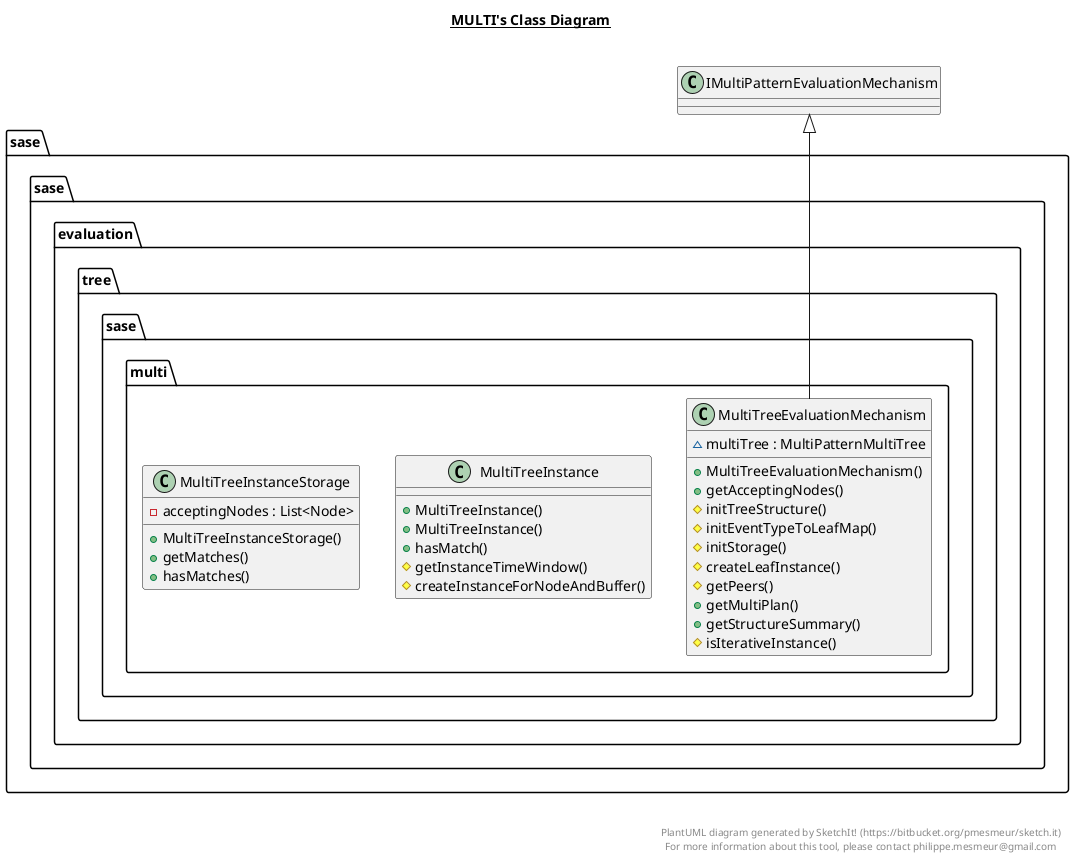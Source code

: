 @startuml

title __MULTI's Class Diagram__\n

  package sase.sase.evaluation {
    package sase.sase.evaluation.tree {
      package sase.sase.evaluation.tree.sase.multi {
        class MultiTreeEvaluationMechanism {
            ~ multiTree : MultiPatternMultiTree
            + MultiTreeEvaluationMechanism()
            + getAcceptingNodes()
            # initTreeStructure()
            # initEventTypeToLeafMap()
            # initStorage()
            # createLeafInstance()
            # getPeers()
            + getMultiPlan()
            + getStructureSummary()
            # isIterativeInstance()
        }
      }
    }
  }
  

  package sase.sase.evaluation {
    package sase.sase.evaluation.tree {
      package sase.sase.evaluation.tree.sase.multi {
        class MultiTreeInstance {
            + MultiTreeInstance()
            + MultiTreeInstance()
            + hasMatch()
            # getInstanceTimeWindow()
            # createInstanceForNodeAndBuffer()
        }
      }
    }
  }
  

  package sase.sase.evaluation {
    package sase.sase.evaluation.tree {
      package sase.sase.evaluation.tree.sase.multi {
        class MultiTreeInstanceStorage {
            - acceptingNodes : List<Node>
            + MultiTreeInstanceStorage()
            + getMatches()
            + hasMatches()
        }
      }
    }
  }
  

  MultiTreeEvaluationMechanism -up-|> IMultiPatternEvaluationMechanism


right footer


PlantUML diagram generated by SketchIt! (https://bitbucket.org/pmesmeur/sketch.it)
For more information about this tool, please contact philippe.mesmeur@gmail.com
endfooter

@enduml
